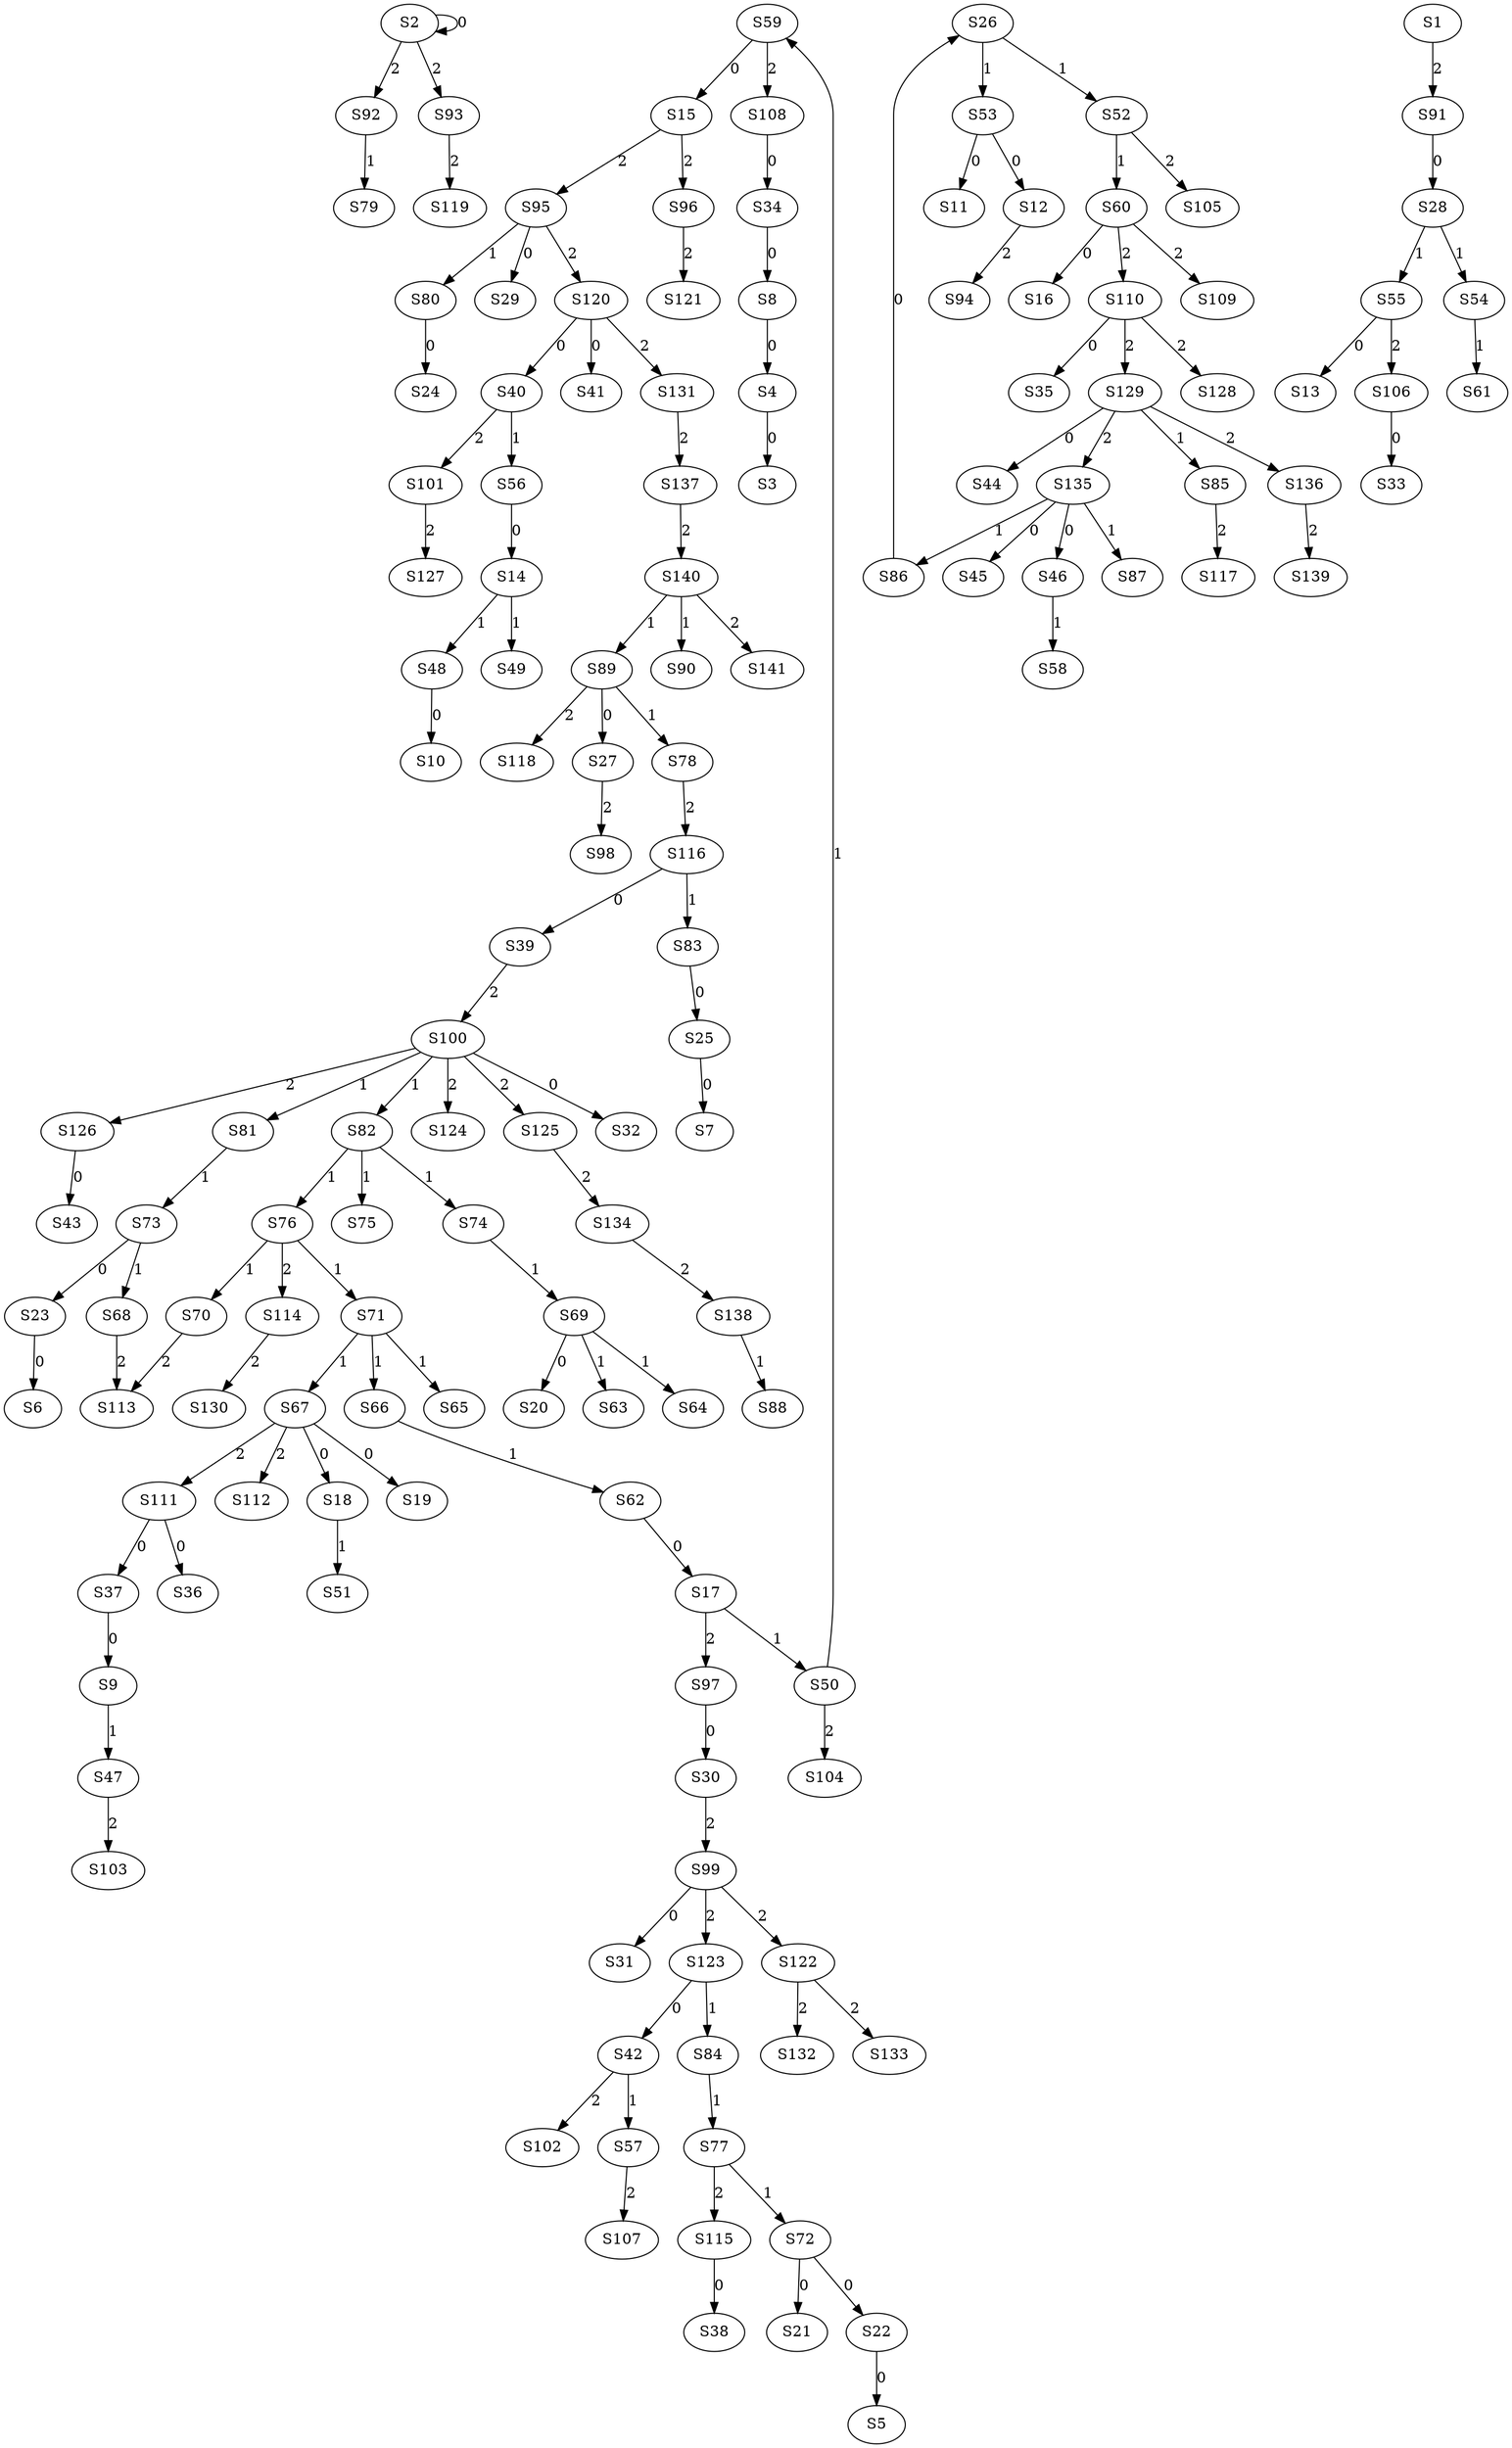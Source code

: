 strict digraph {
	S2 -> S2 [ label = 0 ];
	S4 -> S3 [ label = 0 ];
	S8 -> S4 [ label = 0 ];
	S22 -> S5 [ label = 0 ];
	S23 -> S6 [ label = 0 ];
	S25 -> S7 [ label = 0 ];
	S34 -> S8 [ label = 0 ];
	S37 -> S9 [ label = 0 ];
	S48 -> S10 [ label = 0 ];
	S53 -> S11 [ label = 0 ];
	S53 -> S12 [ label = 0 ];
	S55 -> S13 [ label = 0 ];
	S56 -> S14 [ label = 0 ];
	S59 -> S15 [ label = 0 ];
	S60 -> S16 [ label = 0 ];
	S62 -> S17 [ label = 0 ];
	S67 -> S18 [ label = 0 ];
	S67 -> S19 [ label = 0 ];
	S69 -> S20 [ label = 0 ];
	S72 -> S21 [ label = 0 ];
	S72 -> S22 [ label = 0 ];
	S73 -> S23 [ label = 0 ];
	S80 -> S24 [ label = 0 ];
	S83 -> S25 [ label = 0 ];
	S86 -> S26 [ label = 0 ];
	S89 -> S27 [ label = 0 ];
	S91 -> S28 [ label = 0 ];
	S95 -> S29 [ label = 0 ];
	S97 -> S30 [ label = 0 ];
	S99 -> S31 [ label = 0 ];
	S100 -> S32 [ label = 0 ];
	S106 -> S33 [ label = 0 ];
	S108 -> S34 [ label = 0 ];
	S110 -> S35 [ label = 0 ];
	S111 -> S36 [ label = 0 ];
	S111 -> S37 [ label = 0 ];
	S115 -> S38 [ label = 0 ];
	S116 -> S39 [ label = 0 ];
	S120 -> S40 [ label = 0 ];
	S120 -> S41 [ label = 0 ];
	S123 -> S42 [ label = 0 ];
	S126 -> S43 [ label = 0 ];
	S129 -> S44 [ label = 0 ];
	S135 -> S45 [ label = 0 ];
	S135 -> S46 [ label = 0 ];
	S9 -> S47 [ label = 1 ];
	S14 -> S48 [ label = 1 ];
	S14 -> S49 [ label = 1 ];
	S17 -> S50 [ label = 1 ];
	S18 -> S51 [ label = 1 ];
	S26 -> S52 [ label = 1 ];
	S26 -> S53 [ label = 1 ];
	S28 -> S54 [ label = 1 ];
	S28 -> S55 [ label = 1 ];
	S40 -> S56 [ label = 1 ];
	S42 -> S57 [ label = 1 ];
	S46 -> S58 [ label = 1 ];
	S50 -> S59 [ label = 1 ];
	S52 -> S60 [ label = 1 ];
	S54 -> S61 [ label = 1 ];
	S66 -> S62 [ label = 1 ];
	S69 -> S63 [ label = 1 ];
	S69 -> S64 [ label = 1 ];
	S71 -> S65 [ label = 1 ];
	S71 -> S66 [ label = 1 ];
	S71 -> S67 [ label = 1 ];
	S73 -> S68 [ label = 1 ];
	S74 -> S69 [ label = 1 ];
	S76 -> S70 [ label = 1 ];
	S76 -> S71 [ label = 1 ];
	S77 -> S72 [ label = 1 ];
	S81 -> S73 [ label = 1 ];
	S82 -> S74 [ label = 1 ];
	S82 -> S75 [ label = 1 ];
	S82 -> S76 [ label = 1 ];
	S84 -> S77 [ label = 1 ];
	S89 -> S78 [ label = 1 ];
	S92 -> S79 [ label = 1 ];
	S95 -> S80 [ label = 1 ];
	S100 -> S81 [ label = 1 ];
	S100 -> S82 [ label = 1 ];
	S116 -> S83 [ label = 1 ];
	S123 -> S84 [ label = 1 ];
	S129 -> S85 [ label = 1 ];
	S135 -> S86 [ label = 1 ];
	S135 -> S87 [ label = 1 ];
	S138 -> S88 [ label = 1 ];
	S140 -> S89 [ label = 1 ];
	S140 -> S90 [ label = 1 ];
	S1 -> S91 [ label = 2 ];
	S2 -> S92 [ label = 2 ];
	S2 -> S93 [ label = 2 ];
	S12 -> S94 [ label = 2 ];
	S15 -> S95 [ label = 2 ];
	S15 -> S96 [ label = 2 ];
	S17 -> S97 [ label = 2 ];
	S27 -> S98 [ label = 2 ];
	S30 -> S99 [ label = 2 ];
	S39 -> S100 [ label = 2 ];
	S40 -> S101 [ label = 2 ];
	S42 -> S102 [ label = 2 ];
	S47 -> S103 [ label = 2 ];
	S50 -> S104 [ label = 2 ];
	S52 -> S105 [ label = 2 ];
	S55 -> S106 [ label = 2 ];
	S57 -> S107 [ label = 2 ];
	S59 -> S108 [ label = 2 ];
	S60 -> S109 [ label = 2 ];
	S60 -> S110 [ label = 2 ];
	S67 -> S111 [ label = 2 ];
	S67 -> S112 [ label = 2 ];
	S70 -> S113 [ label = 2 ];
	S76 -> S114 [ label = 2 ];
	S77 -> S115 [ label = 2 ];
	S78 -> S116 [ label = 2 ];
	S85 -> S117 [ label = 2 ];
	S89 -> S118 [ label = 2 ];
	S93 -> S119 [ label = 2 ];
	S95 -> S120 [ label = 2 ];
	S96 -> S121 [ label = 2 ];
	S99 -> S122 [ label = 2 ];
	S99 -> S123 [ label = 2 ];
	S100 -> S124 [ label = 2 ];
	S100 -> S125 [ label = 2 ];
	S100 -> S126 [ label = 2 ];
	S101 -> S127 [ label = 2 ];
	S110 -> S128 [ label = 2 ];
	S110 -> S129 [ label = 2 ];
	S114 -> S130 [ label = 2 ];
	S120 -> S131 [ label = 2 ];
	S122 -> S132 [ label = 2 ];
	S122 -> S133 [ label = 2 ];
	S125 -> S134 [ label = 2 ];
	S129 -> S135 [ label = 2 ];
	S129 -> S136 [ label = 2 ];
	S131 -> S137 [ label = 2 ];
	S134 -> S138 [ label = 2 ];
	S136 -> S139 [ label = 2 ];
	S137 -> S140 [ label = 2 ];
	S140 -> S141 [ label = 2 ];
	S68 -> S113 [ label = 2 ];
}